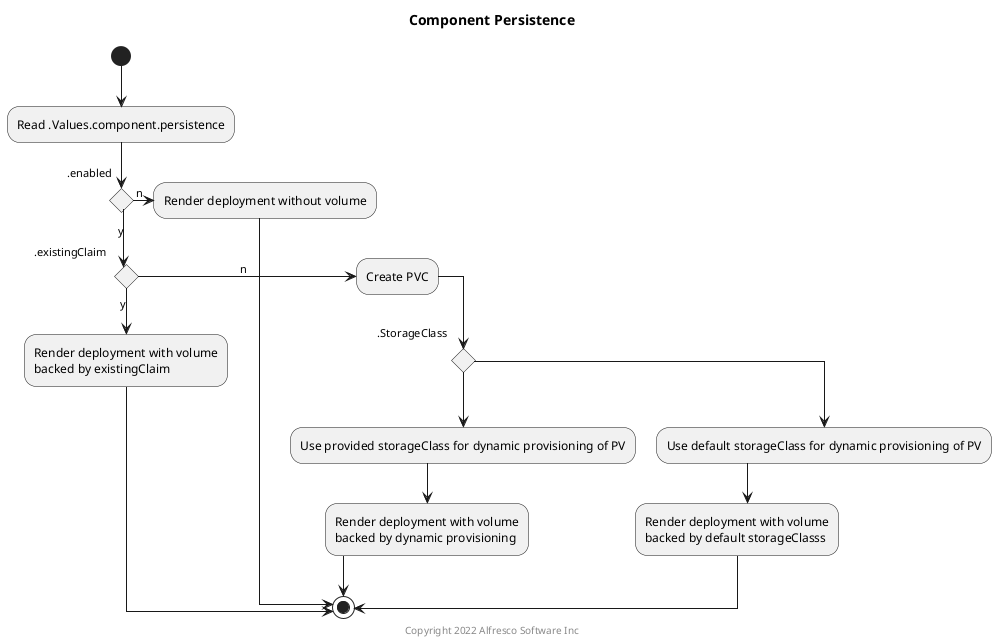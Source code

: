 @startuml
'!theme crt-amber
title Component Persistence

skinparam linetype ortho

(*) --> "Read .Values.component.persistence"

if ".enabled" then
  -down->[y] if ".existingClaim" then
    -->[y] "Render deployment with volume\nbacked by existingClaim"
    --> (*)
  else
    -right->[n] "Create PVC"
    if ".StorageClass" then
      --> "Use provided storageClass for dynamic provisioning of PV"
      --> "Render deployment with volume\nbacked by dynamic provisioning"
      --> (*)
    else
      --> "Use default storageClass for dynamic provisioning of PV"
      --> "Render deployment with volume\nbacked by default storageClasss"
       --> (*)
    endif
  endif
else
  -right->[n] "Render deployment without volume"
  --> (*)
endif

center footer Copyright 2022 Alfresco Software Inc

@enduml
